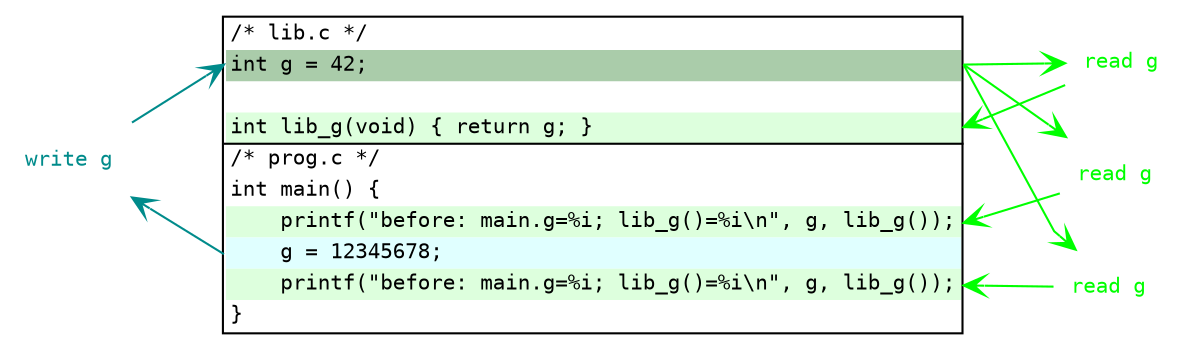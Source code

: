 digraph {
  graph [splines=polyline]
  rankdir=LR
  node [shape=plaintext  fontname=mono]
  node [shape=plaintext  fontname=mono fontsize=10]

  prog [ label=<
      <TABLE BORDER="1" CELLBORDER="0" CELLSPACING="0">
        <TR><TD ALIGN="left"                    >/* lib.c */</TD></TR>
        <TR><TD ALIGN="left" bgcolor="#aaccaa"
                                        PORT="g">int g = 42;</TD></TR>
        <TR><TD ALIGN="left"                    > </TD></TR>
        <TR><TD ALIGN="left" bgcolor="#ddffdd"
                                    PORT="lib_g">int lib_g(void) { return g; }</TD></TR>
        <HR/>
        <TR><TD ALIGN="left"                    >/* prog.c */</TD></TR>
        <TR><TD ALIGN="left"         PORT="main">int main() {</TD></TR>
        <TR><TD ALIGN="left" bgcolor="#ddffdd"
                             PORT="print_before">    printf("before: main.g=%i; lib_g()=%i\n", g, lib_g());</TD></TR>
        <TR><TD ALIGN="left" bgcolor="lightcyan"
                                 PORT="assign_g">    g = 12345678;</TD></TR>
        <TR><TD ALIGN="left" bgcolor="#ddffdd"
                              PORT="print_after">    printf("before: main.g=%i; lib_g()=%i\n", g, lib_g());</TD></TR>
        <TR><TD ALIGN="left"                    >}</TD></TR>
    </TABLE>
  >]

  "read g" [fontcolor=green]
  "read g " [fontcolor=green]
  "read g  " [fontcolor=green]
  "write g" [fontcolor=darkcyan]

  edge[arrowhead=vee]
  prog:g:e -> "read g" -> prog:lib_g:e [color=green]
  prog:g:e -> "read g " -> prog:print_before:e [color=green]
  prog:assign_g:w -> "write g" -> prog:g:w [color=darkcyan]
  prog:g:e -> "read g  " -> prog:print_after:e [color=green]

  { rank=min; "write g"; }
  { rank=max; "read g"; "read g "; "read g  "; }
}
